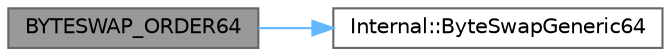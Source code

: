 digraph "BYTESWAP_ORDER64"
{
 // INTERACTIVE_SVG=YES
 // LATEX_PDF_SIZE
  bgcolor="transparent";
  edge [fontname=Helvetica,fontsize=10,labelfontname=Helvetica,labelfontsize=10];
  node [fontname=Helvetica,fontsize=10,shape=box,height=0.2,width=0.4];
  rankdir="LR";
  Node1 [id="Node000001",label="BYTESWAP_ORDER64",height=0.2,width=0.4,color="gray40", fillcolor="grey60", style="filled", fontcolor="black",tooltip=" "];
  Node1 -> Node2 [id="edge1_Node000001_Node000002",color="steelblue1",style="solid",tooltip=" "];
  Node2 [id="Node000002",label="Internal::ByteSwapGeneric64",height=0.2,width=0.4,color="grey40", fillcolor="white", style="filled",URL="$df/d93/namespaceInternal.html#a19c0e9723d0a13dc2d67ab56a9c06eb5",tooltip=" "];
}
